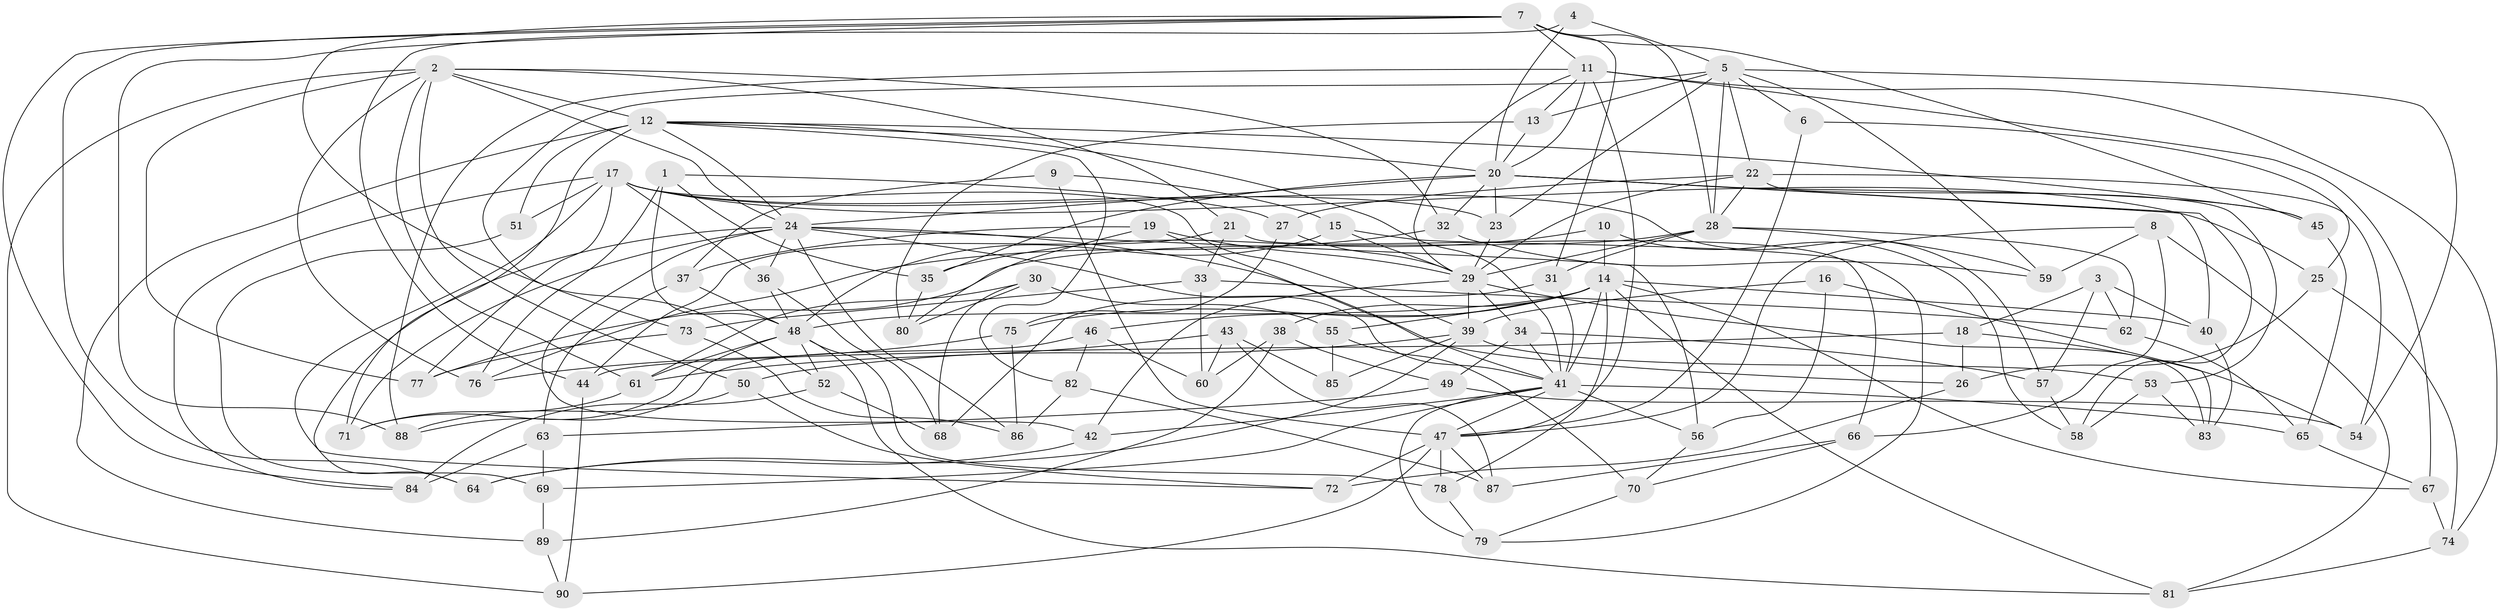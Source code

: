 // original degree distribution, {4: 1.0}
// Generated by graph-tools (version 1.1) at 2025/53/03/04/25 22:53:52]
// undirected, 90 vertices, 219 edges
graph export_dot {
  node [color=gray90,style=filled];
  1;
  2;
  3;
  4;
  5;
  6;
  7;
  8;
  9;
  10;
  11;
  12;
  13;
  14;
  15;
  16;
  17;
  18;
  19;
  20;
  21;
  22;
  23;
  24;
  25;
  26;
  27;
  28;
  29;
  30;
  31;
  32;
  33;
  34;
  35;
  36;
  37;
  38;
  39;
  40;
  41;
  42;
  43;
  44;
  45;
  46;
  47;
  48;
  49;
  50;
  51;
  52;
  53;
  54;
  55;
  56;
  57;
  58;
  59;
  60;
  61;
  62;
  63;
  64;
  65;
  66;
  67;
  68;
  69;
  70;
  71;
  72;
  73;
  74;
  75;
  76;
  77;
  78;
  79;
  80;
  81;
  82;
  83;
  84;
  85;
  86;
  87;
  88;
  89;
  90;
  1 -- 27 [weight=1.0];
  1 -- 35 [weight=1.0];
  1 -- 48 [weight=1.0];
  1 -- 76 [weight=1.0];
  2 -- 12 [weight=3.0];
  2 -- 21 [weight=1.0];
  2 -- 24 [weight=1.0];
  2 -- 32 [weight=1.0];
  2 -- 50 [weight=1.0];
  2 -- 61 [weight=2.0];
  2 -- 76 [weight=1.0];
  2 -- 77 [weight=1.0];
  2 -- 90 [weight=1.0];
  3 -- 18 [weight=1.0];
  3 -- 40 [weight=1.0];
  3 -- 57 [weight=1.0];
  3 -- 62 [weight=1.0];
  4 -- 5 [weight=1.0];
  4 -- 20 [weight=2.0];
  4 -- 44 [weight=1.0];
  5 -- 6 [weight=2.0];
  5 -- 13 [weight=1.0];
  5 -- 22 [weight=1.0];
  5 -- 23 [weight=1.0];
  5 -- 28 [weight=3.0];
  5 -- 52 [weight=1.0];
  5 -- 54 [weight=1.0];
  5 -- 59 [weight=1.0];
  6 -- 25 [weight=1.0];
  6 -- 47 [weight=1.0];
  7 -- 11 [weight=1.0];
  7 -- 28 [weight=3.0];
  7 -- 31 [weight=1.0];
  7 -- 45 [weight=1.0];
  7 -- 64 [weight=1.0];
  7 -- 73 [weight=1.0];
  7 -- 84 [weight=1.0];
  7 -- 88 [weight=1.0];
  8 -- 47 [weight=1.0];
  8 -- 59 [weight=1.0];
  8 -- 66 [weight=1.0];
  8 -- 81 [weight=1.0];
  9 -- 15 [weight=1.0];
  9 -- 37 [weight=1.0];
  9 -- 47 [weight=2.0];
  10 -- 14 [weight=2.0];
  10 -- 35 [weight=1.0];
  10 -- 58 [weight=1.0];
  11 -- 13 [weight=1.0];
  11 -- 20 [weight=1.0];
  11 -- 29 [weight=1.0];
  11 -- 47 [weight=3.0];
  11 -- 67 [weight=1.0];
  11 -- 74 [weight=1.0];
  11 -- 88 [weight=1.0];
  12 -- 20 [weight=1.0];
  12 -- 24 [weight=2.0];
  12 -- 41 [weight=1.0];
  12 -- 45 [weight=1.0];
  12 -- 51 [weight=1.0];
  12 -- 71 [weight=1.0];
  12 -- 82 [weight=1.0];
  12 -- 89 [weight=1.0];
  13 -- 20 [weight=1.0];
  13 -- 80 [weight=1.0];
  14 -- 38 [weight=1.0];
  14 -- 40 [weight=1.0];
  14 -- 41 [weight=1.0];
  14 -- 46 [weight=1.0];
  14 -- 48 [weight=1.0];
  14 -- 55 [weight=1.0];
  14 -- 67 [weight=1.0];
  14 -- 75 [weight=1.0];
  14 -- 78 [weight=1.0];
  14 -- 81 [weight=1.0];
  15 -- 29 [weight=1.0];
  15 -- 48 [weight=1.0];
  15 -- 79 [weight=1.0];
  16 -- 39 [weight=2.0];
  16 -- 56 [weight=1.0];
  16 -- 83 [weight=1.0];
  17 -- 23 [weight=1.0];
  17 -- 25 [weight=1.0];
  17 -- 36 [weight=1.0];
  17 -- 39 [weight=1.0];
  17 -- 51 [weight=2.0];
  17 -- 57 [weight=1.0];
  17 -- 72 [weight=1.0];
  17 -- 77 [weight=1.0];
  17 -- 84 [weight=1.0];
  18 -- 26 [weight=1.0];
  18 -- 44 [weight=1.0];
  18 -- 54 [weight=1.0];
  19 -- 29 [weight=1.0];
  19 -- 37 [weight=1.0];
  19 -- 41 [weight=1.0];
  19 -- 80 [weight=1.0];
  20 -- 23 [weight=1.0];
  20 -- 24 [weight=1.0];
  20 -- 32 [weight=1.0];
  20 -- 35 [weight=1.0];
  20 -- 40 [weight=1.0];
  20 -- 45 [weight=1.0];
  20 -- 58 [weight=1.0];
  21 -- 33 [weight=1.0];
  21 -- 44 [weight=1.0];
  21 -- 66 [weight=1.0];
  22 -- 27 [weight=1.0];
  22 -- 28 [weight=1.0];
  22 -- 29 [weight=1.0];
  22 -- 53 [weight=1.0];
  22 -- 54 [weight=1.0];
  23 -- 29 [weight=1.0];
  24 -- 26 [weight=1.0];
  24 -- 36 [weight=1.0];
  24 -- 41 [weight=1.0];
  24 -- 42 [weight=1.0];
  24 -- 56 [weight=1.0];
  24 -- 64 [weight=1.0];
  24 -- 71 [weight=1.0];
  24 -- 86 [weight=1.0];
  25 -- 26 [weight=1.0];
  25 -- 74 [weight=1.0];
  26 -- 72 [weight=1.0];
  27 -- 29 [weight=1.0];
  27 -- 75 [weight=1.0];
  28 -- 29 [weight=1.0];
  28 -- 31 [weight=1.0];
  28 -- 59 [weight=1.0];
  28 -- 62 [weight=1.0];
  28 -- 77 [weight=1.0];
  29 -- 34 [weight=1.0];
  29 -- 39 [weight=2.0];
  29 -- 42 [weight=1.0];
  29 -- 83 [weight=1.0];
  30 -- 55 [weight=1.0];
  30 -- 61 [weight=1.0];
  30 -- 68 [weight=1.0];
  30 -- 80 [weight=1.0];
  31 -- 41 [weight=1.0];
  31 -- 68 [weight=1.0];
  32 -- 59 [weight=1.0];
  32 -- 76 [weight=1.0];
  33 -- 60 [weight=1.0];
  33 -- 62 [weight=1.0];
  33 -- 73 [weight=1.0];
  34 -- 41 [weight=1.0];
  34 -- 49 [weight=1.0];
  34 -- 57 [weight=1.0];
  35 -- 80 [weight=1.0];
  36 -- 48 [weight=1.0];
  36 -- 68 [weight=1.0];
  37 -- 48 [weight=1.0];
  37 -- 63 [weight=1.0];
  38 -- 49 [weight=1.0];
  38 -- 60 [weight=1.0];
  38 -- 89 [weight=1.0];
  39 -- 50 [weight=1.0];
  39 -- 53 [weight=1.0];
  39 -- 64 [weight=1.0];
  39 -- 85 [weight=2.0];
  40 -- 83 [weight=1.0];
  41 -- 42 [weight=1.0];
  41 -- 47 [weight=1.0];
  41 -- 56 [weight=1.0];
  41 -- 65 [weight=1.0];
  41 -- 69 [weight=1.0];
  41 -- 79 [weight=1.0];
  42 -- 64 [weight=1.0];
  43 -- 60 [weight=1.0];
  43 -- 61 [weight=1.0];
  43 -- 85 [weight=1.0];
  43 -- 87 [weight=1.0];
  44 -- 90 [weight=1.0];
  45 -- 65 [weight=1.0];
  46 -- 60 [weight=1.0];
  46 -- 82 [weight=1.0];
  46 -- 88 [weight=1.0];
  47 -- 72 [weight=1.0];
  47 -- 78 [weight=1.0];
  47 -- 87 [weight=1.0];
  47 -- 90 [weight=1.0];
  48 -- 52 [weight=1.0];
  48 -- 61 [weight=1.0];
  48 -- 71 [weight=1.0];
  48 -- 78 [weight=1.0];
  48 -- 81 [weight=1.0];
  49 -- 54 [weight=1.0];
  49 -- 63 [weight=1.0];
  50 -- 72 [weight=1.0];
  50 -- 88 [weight=1.0];
  51 -- 69 [weight=1.0];
  52 -- 68 [weight=1.0];
  52 -- 84 [weight=1.0];
  53 -- 58 [weight=1.0];
  53 -- 83 [weight=1.0];
  55 -- 70 [weight=1.0];
  55 -- 85 [weight=1.0];
  56 -- 70 [weight=1.0];
  57 -- 58 [weight=1.0];
  61 -- 71 [weight=1.0];
  62 -- 65 [weight=1.0];
  63 -- 69 [weight=1.0];
  63 -- 84 [weight=1.0];
  65 -- 67 [weight=1.0];
  66 -- 70 [weight=1.0];
  66 -- 87 [weight=1.0];
  67 -- 74 [weight=1.0];
  69 -- 89 [weight=1.0];
  70 -- 79 [weight=1.0];
  73 -- 77 [weight=1.0];
  73 -- 86 [weight=1.0];
  74 -- 81 [weight=1.0];
  75 -- 76 [weight=1.0];
  75 -- 86 [weight=1.0];
  78 -- 79 [weight=1.0];
  82 -- 86 [weight=1.0];
  82 -- 87 [weight=1.0];
  89 -- 90 [weight=1.0];
}
